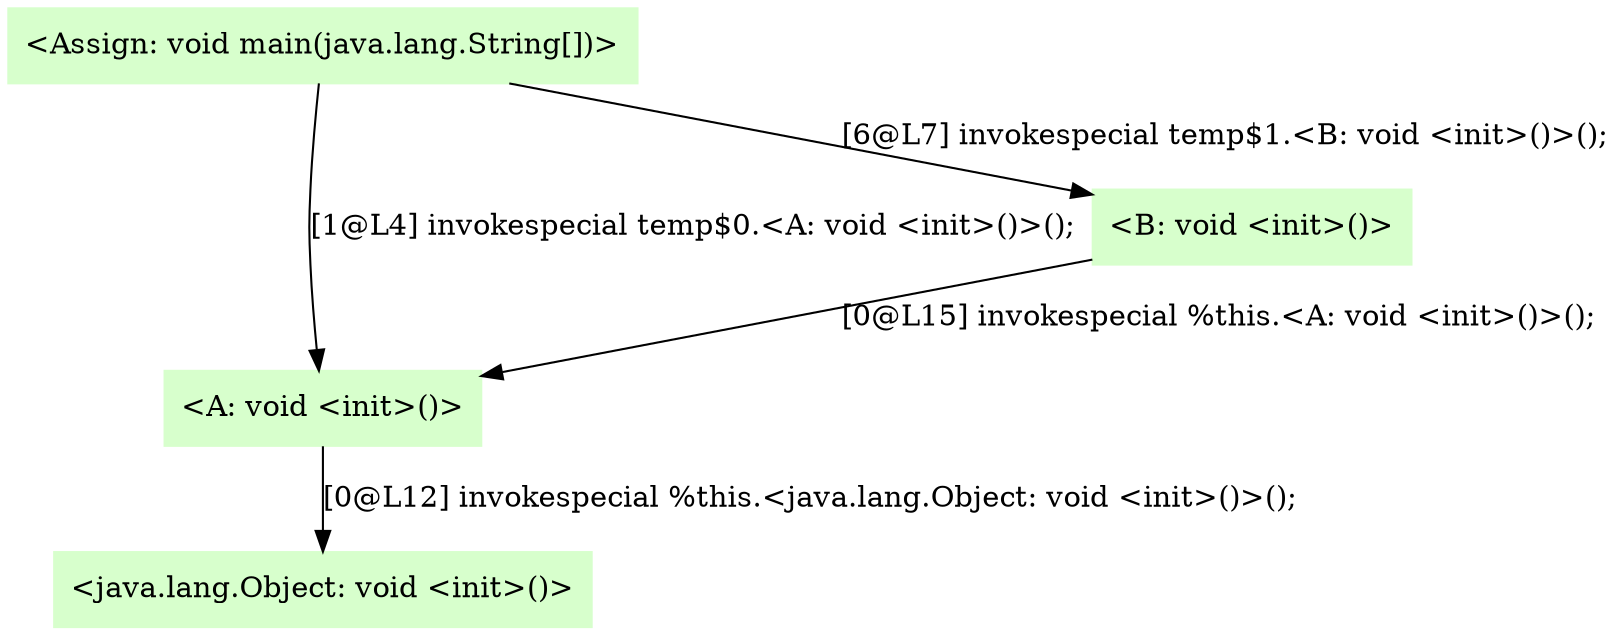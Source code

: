 digraph G {
  node [shape=box,style=filled,color=".3 .2 1.0",];
  "0" [label="<java.lang.Object: void <init>()>",];
  "1" [label="<Assign: void main(java.lang.String[])>",];
  "2" [label="<A: void <init>()>",];
  "3" [label="<B: void <init>()>",];
  "1" -> "2" [label="[1@L4] invokespecial temp$0.<A: void <init>()>();",];
  "1" -> "3" [label="[6@L7] invokespecial temp$1.<B: void <init>()>();",];
  "2" -> "0" [label="[0@L12] invokespecial %this.<java.lang.Object: void <init>()>();",];
  "3" -> "2" [label="[0@L15] invokespecial %this.<A: void <init>()>();",];
}

